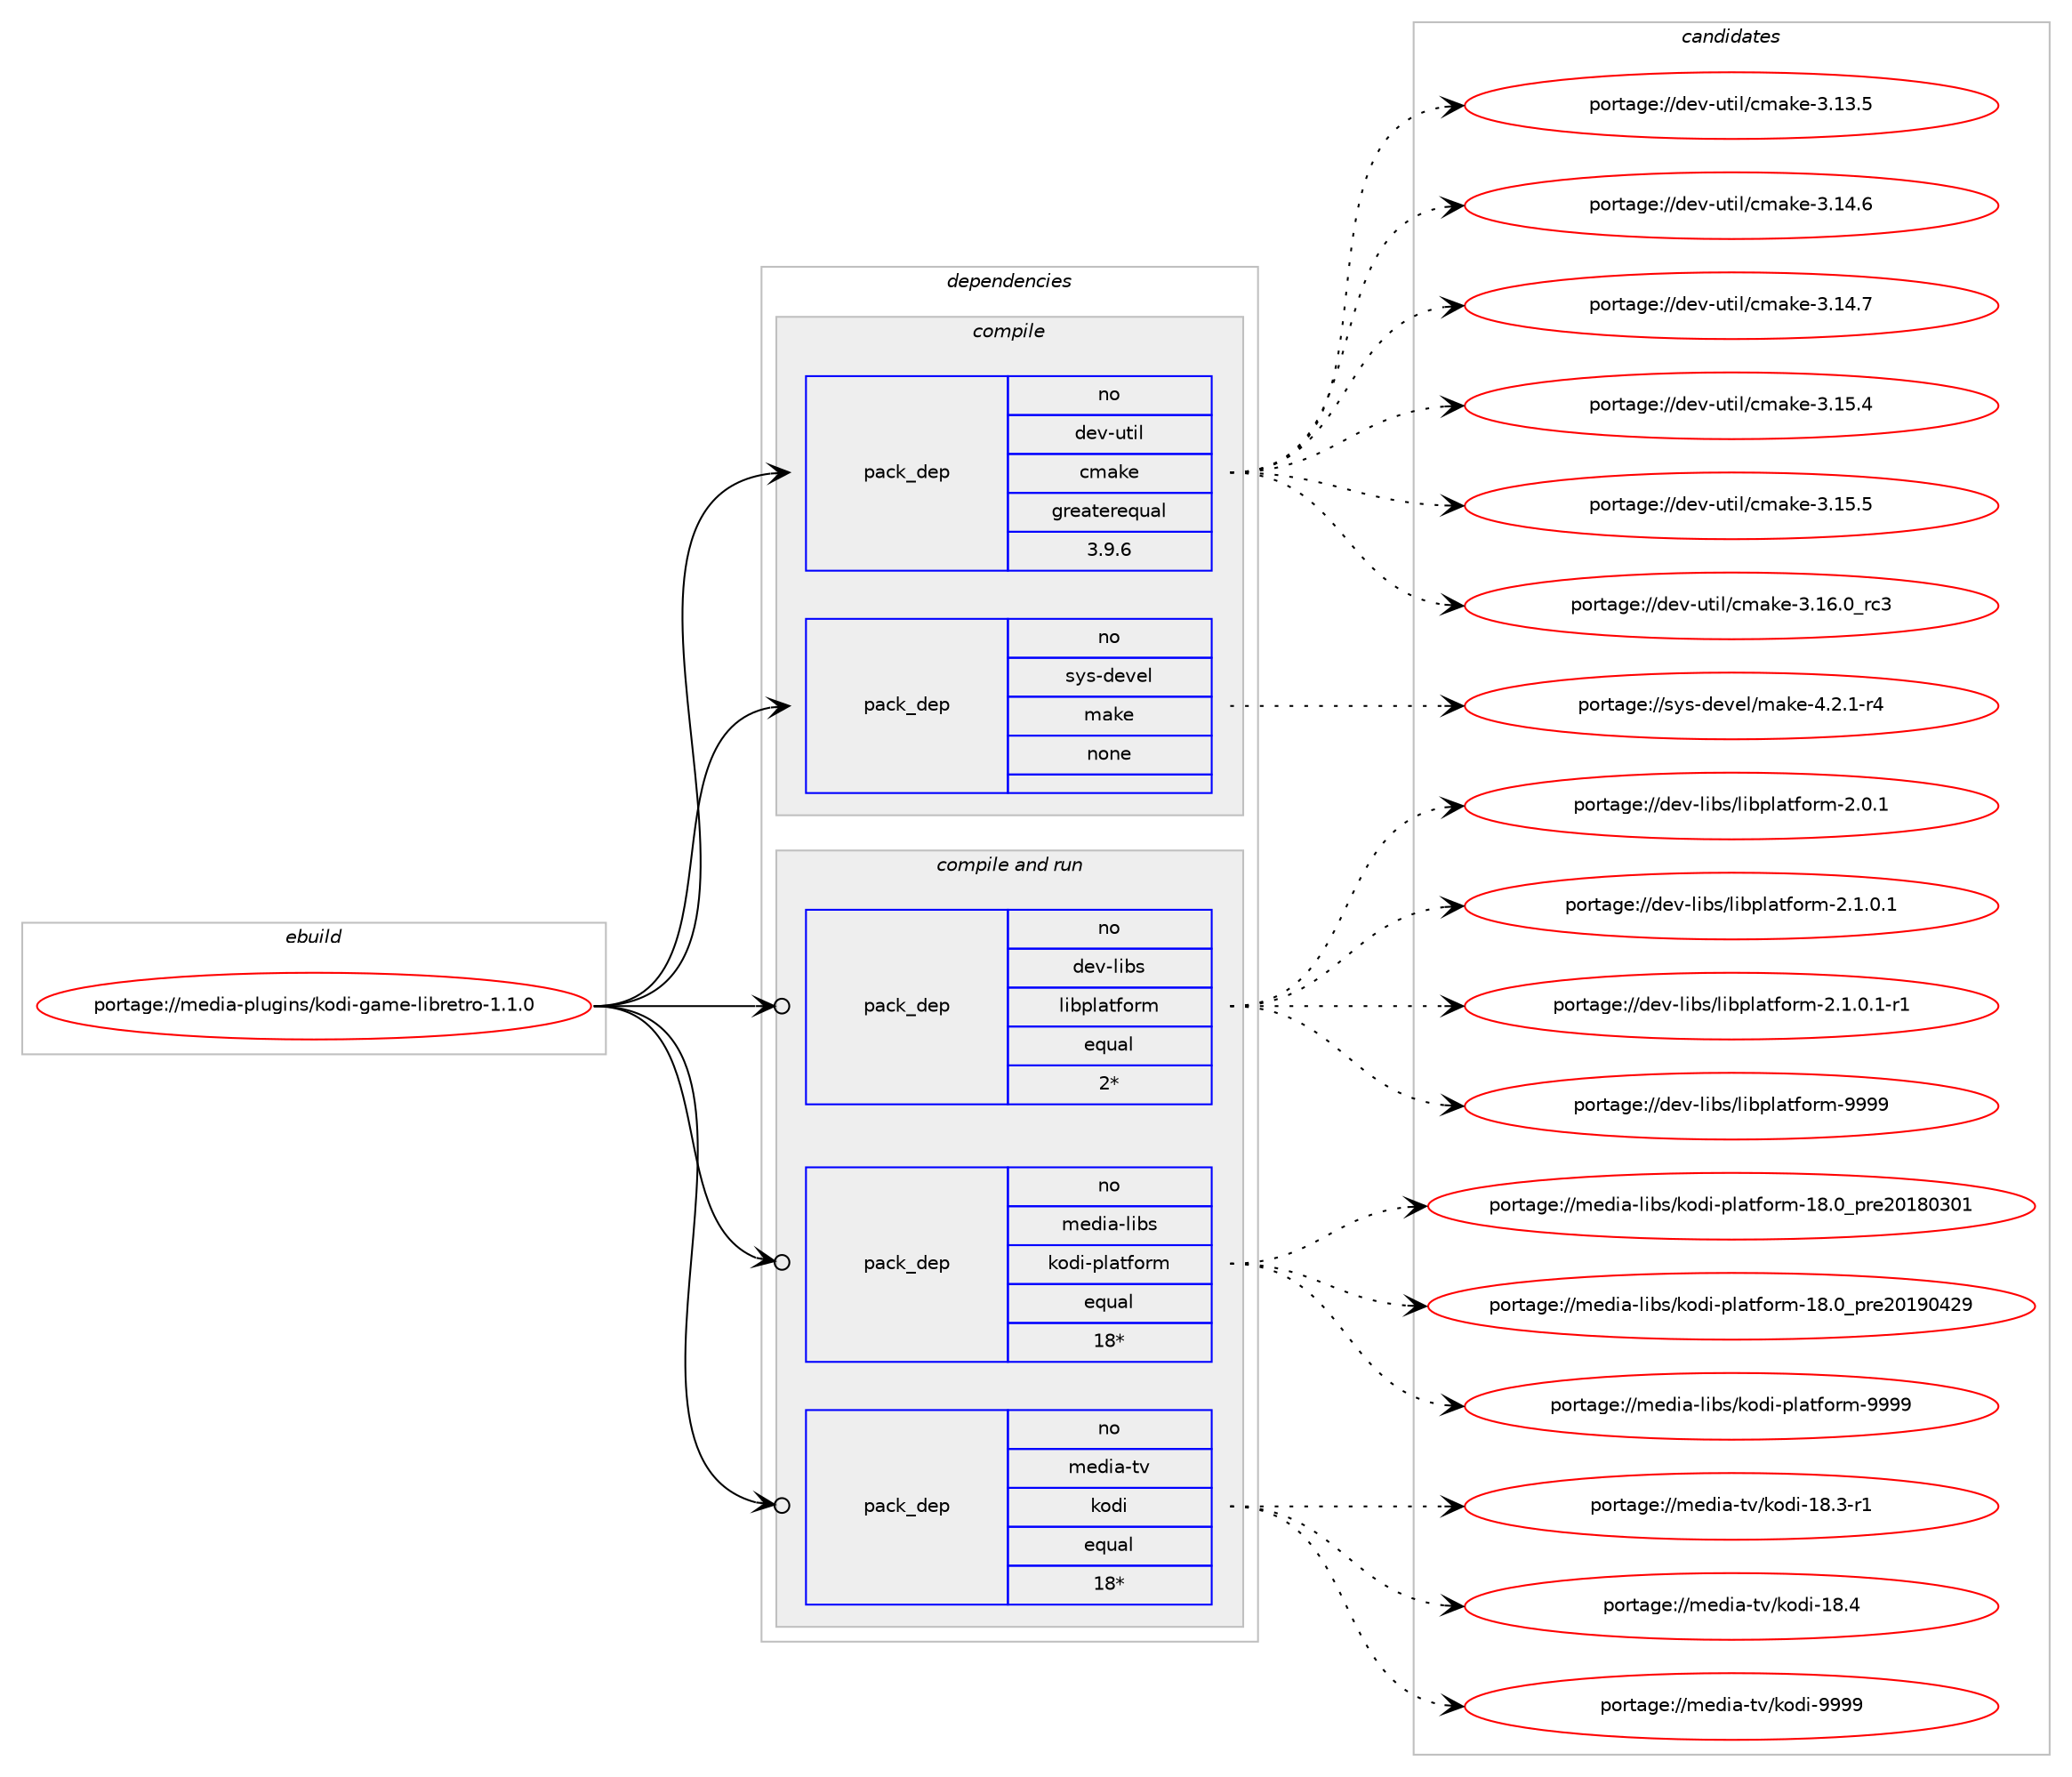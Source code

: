 digraph prolog {

# *************
# Graph options
# *************

newrank=true;
concentrate=true;
compound=true;
graph [rankdir=LR,fontname=Helvetica,fontsize=10,ranksep=1.5];#, ranksep=2.5, nodesep=0.2];
edge  [arrowhead=vee];
node  [fontname=Helvetica,fontsize=10];

# **********
# The ebuild
# **********

subgraph cluster_leftcol {
color=gray;
rank=same;
label=<<i>ebuild</i>>;
id [label="portage://media-plugins/kodi-game-libretro-1.1.0", color=red, width=4, href="../media-plugins/kodi-game-libretro-1.1.0.svg"];
}

# ****************
# The dependencies
# ****************

subgraph cluster_midcol {
color=gray;
label=<<i>dependencies</i>>;
subgraph cluster_compile {
fillcolor="#eeeeee";
style=filled;
label=<<i>compile</i>>;
subgraph pack240042 {
dependency327047 [label=<<TABLE BORDER="0" CELLBORDER="1" CELLSPACING="0" CELLPADDING="4" WIDTH="220"><TR><TD ROWSPAN="6" CELLPADDING="30">pack_dep</TD></TR><TR><TD WIDTH="110">no</TD></TR><TR><TD>dev-util</TD></TR><TR><TD>cmake</TD></TR><TR><TD>greaterequal</TD></TR><TR><TD>3.9.6</TD></TR></TABLE>>, shape=none, color=blue];
}
id:e -> dependency327047:w [weight=20,style="solid",arrowhead="vee"];
subgraph pack240043 {
dependency327048 [label=<<TABLE BORDER="0" CELLBORDER="1" CELLSPACING="0" CELLPADDING="4" WIDTH="220"><TR><TD ROWSPAN="6" CELLPADDING="30">pack_dep</TD></TR><TR><TD WIDTH="110">no</TD></TR><TR><TD>sys-devel</TD></TR><TR><TD>make</TD></TR><TR><TD>none</TD></TR><TR><TD></TD></TR></TABLE>>, shape=none, color=blue];
}
id:e -> dependency327048:w [weight=20,style="solid",arrowhead="vee"];
}
subgraph cluster_compileandrun {
fillcolor="#eeeeee";
style=filled;
label=<<i>compile and run</i>>;
subgraph pack240044 {
dependency327049 [label=<<TABLE BORDER="0" CELLBORDER="1" CELLSPACING="0" CELLPADDING="4" WIDTH="220"><TR><TD ROWSPAN="6" CELLPADDING="30">pack_dep</TD></TR><TR><TD WIDTH="110">no</TD></TR><TR><TD>dev-libs</TD></TR><TR><TD>libplatform</TD></TR><TR><TD>equal</TD></TR><TR><TD>2*</TD></TR></TABLE>>, shape=none, color=blue];
}
id:e -> dependency327049:w [weight=20,style="solid",arrowhead="odotvee"];
subgraph pack240045 {
dependency327050 [label=<<TABLE BORDER="0" CELLBORDER="1" CELLSPACING="0" CELLPADDING="4" WIDTH="220"><TR><TD ROWSPAN="6" CELLPADDING="30">pack_dep</TD></TR><TR><TD WIDTH="110">no</TD></TR><TR><TD>media-libs</TD></TR><TR><TD>kodi-platform</TD></TR><TR><TD>equal</TD></TR><TR><TD>18*</TD></TR></TABLE>>, shape=none, color=blue];
}
id:e -> dependency327050:w [weight=20,style="solid",arrowhead="odotvee"];
subgraph pack240046 {
dependency327051 [label=<<TABLE BORDER="0" CELLBORDER="1" CELLSPACING="0" CELLPADDING="4" WIDTH="220"><TR><TD ROWSPAN="6" CELLPADDING="30">pack_dep</TD></TR><TR><TD WIDTH="110">no</TD></TR><TR><TD>media-tv</TD></TR><TR><TD>kodi</TD></TR><TR><TD>equal</TD></TR><TR><TD>18*</TD></TR></TABLE>>, shape=none, color=blue];
}
id:e -> dependency327051:w [weight=20,style="solid",arrowhead="odotvee"];
}
subgraph cluster_run {
fillcolor="#eeeeee";
style=filled;
label=<<i>run</i>>;
}
}

# **************
# The candidates
# **************

subgraph cluster_choices {
rank=same;
color=gray;
label=<<i>candidates</i>>;

subgraph choice240042 {
color=black;
nodesep=1;
choiceportage1001011184511711610510847991099710710145514649514653 [label="portage://dev-util/cmake-3.13.5", color=red, width=4,href="../dev-util/cmake-3.13.5.svg"];
choiceportage1001011184511711610510847991099710710145514649524654 [label="portage://dev-util/cmake-3.14.6", color=red, width=4,href="../dev-util/cmake-3.14.6.svg"];
choiceportage1001011184511711610510847991099710710145514649524655 [label="portage://dev-util/cmake-3.14.7", color=red, width=4,href="../dev-util/cmake-3.14.7.svg"];
choiceportage1001011184511711610510847991099710710145514649534652 [label="portage://dev-util/cmake-3.15.4", color=red, width=4,href="../dev-util/cmake-3.15.4.svg"];
choiceportage1001011184511711610510847991099710710145514649534653 [label="portage://dev-util/cmake-3.15.5", color=red, width=4,href="../dev-util/cmake-3.15.5.svg"];
choiceportage1001011184511711610510847991099710710145514649544648951149951 [label="portage://dev-util/cmake-3.16.0_rc3", color=red, width=4,href="../dev-util/cmake-3.16.0_rc3.svg"];
dependency327047:e -> choiceportage1001011184511711610510847991099710710145514649514653:w [style=dotted,weight="100"];
dependency327047:e -> choiceportage1001011184511711610510847991099710710145514649524654:w [style=dotted,weight="100"];
dependency327047:e -> choiceportage1001011184511711610510847991099710710145514649524655:w [style=dotted,weight="100"];
dependency327047:e -> choiceportage1001011184511711610510847991099710710145514649534652:w [style=dotted,weight="100"];
dependency327047:e -> choiceportage1001011184511711610510847991099710710145514649534653:w [style=dotted,weight="100"];
dependency327047:e -> choiceportage1001011184511711610510847991099710710145514649544648951149951:w [style=dotted,weight="100"];
}
subgraph choice240043 {
color=black;
nodesep=1;
choiceportage1151211154510010111810110847109971071014552465046494511452 [label="portage://sys-devel/make-4.2.1-r4", color=red, width=4,href="../sys-devel/make-4.2.1-r4.svg"];
dependency327048:e -> choiceportage1151211154510010111810110847109971071014552465046494511452:w [style=dotted,weight="100"];
}
subgraph choice240044 {
color=black;
nodesep=1;
choiceportage1001011184510810598115471081059811210897116102111114109455046484649 [label="portage://dev-libs/libplatform-2.0.1", color=red, width=4,href="../dev-libs/libplatform-2.0.1.svg"];
choiceportage10010111845108105981154710810598112108971161021111141094550464946484649 [label="portage://dev-libs/libplatform-2.1.0.1", color=red, width=4,href="../dev-libs/libplatform-2.1.0.1.svg"];
choiceportage100101118451081059811547108105981121089711610211111410945504649464846494511449 [label="portage://dev-libs/libplatform-2.1.0.1-r1", color=red, width=4,href="../dev-libs/libplatform-2.1.0.1-r1.svg"];
choiceportage10010111845108105981154710810598112108971161021111141094557575757 [label="portage://dev-libs/libplatform-9999", color=red, width=4,href="../dev-libs/libplatform-9999.svg"];
dependency327049:e -> choiceportage1001011184510810598115471081059811210897116102111114109455046484649:w [style=dotted,weight="100"];
dependency327049:e -> choiceportage10010111845108105981154710810598112108971161021111141094550464946484649:w [style=dotted,weight="100"];
dependency327049:e -> choiceportage100101118451081059811547108105981121089711610211111410945504649464846494511449:w [style=dotted,weight="100"];
dependency327049:e -> choiceportage10010111845108105981154710810598112108971161021111141094557575757:w [style=dotted,weight="100"];
}
subgraph choice240045 {
color=black;
nodesep=1;
choiceportage1091011001059745108105981154710711110010545112108971161021111141094549564648951121141015048495648514849 [label="portage://media-libs/kodi-platform-18.0_pre20180301", color=red, width=4,href="../media-libs/kodi-platform-18.0_pre20180301.svg"];
choiceportage1091011001059745108105981154710711110010545112108971161021111141094549564648951121141015048495748525057 [label="portage://media-libs/kodi-platform-18.0_pre20190429", color=red, width=4,href="../media-libs/kodi-platform-18.0_pre20190429.svg"];
choiceportage1091011001059745108105981154710711110010545112108971161021111141094557575757 [label="portage://media-libs/kodi-platform-9999", color=red, width=4,href="../media-libs/kodi-platform-9999.svg"];
dependency327050:e -> choiceportage1091011001059745108105981154710711110010545112108971161021111141094549564648951121141015048495648514849:w [style=dotted,weight="100"];
dependency327050:e -> choiceportage1091011001059745108105981154710711110010545112108971161021111141094549564648951121141015048495748525057:w [style=dotted,weight="100"];
dependency327050:e -> choiceportage1091011001059745108105981154710711110010545112108971161021111141094557575757:w [style=dotted,weight="100"];
}
subgraph choice240046 {
color=black;
nodesep=1;
choiceportage10910110010597451161184710711110010545495646514511449 [label="portage://media-tv/kodi-18.3-r1", color=red, width=4,href="../media-tv/kodi-18.3-r1.svg"];
choiceportage1091011001059745116118471071111001054549564652 [label="portage://media-tv/kodi-18.4", color=red, width=4,href="../media-tv/kodi-18.4.svg"];
choiceportage1091011001059745116118471071111001054557575757 [label="portage://media-tv/kodi-9999", color=red, width=4,href="../media-tv/kodi-9999.svg"];
dependency327051:e -> choiceportage10910110010597451161184710711110010545495646514511449:w [style=dotted,weight="100"];
dependency327051:e -> choiceportage1091011001059745116118471071111001054549564652:w [style=dotted,weight="100"];
dependency327051:e -> choiceportage1091011001059745116118471071111001054557575757:w [style=dotted,weight="100"];
}
}

}

